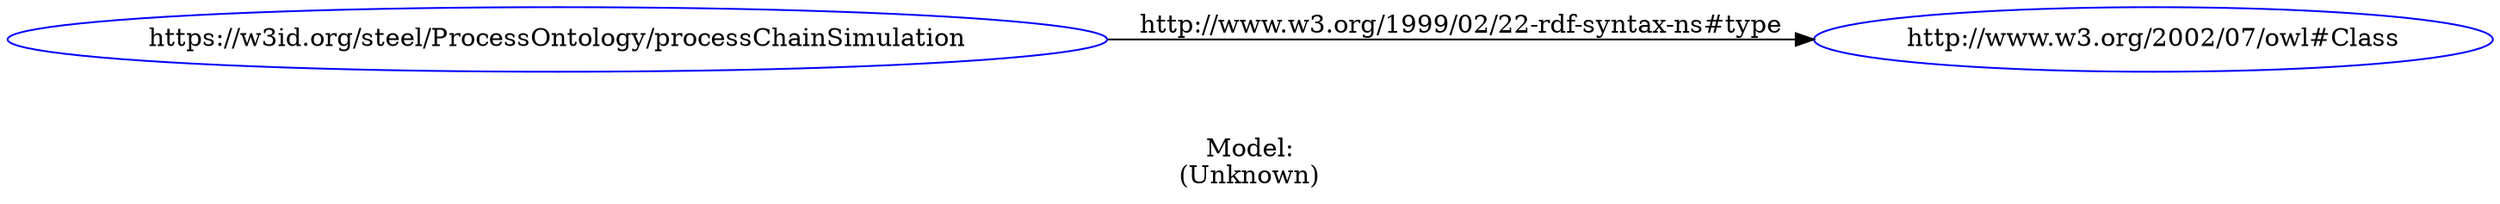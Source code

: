 digraph {
	rankdir = LR;
	charset="utf-8";

	"Rhttps://w3id.org/steel/ProcessOntology/processChainSimulation" -> "Rhttp://www.w3.org/2002/07/owl#Class" [ label="http://www.w3.org/1999/02/22-rdf-syntax-ns#type" ];

	// Resources
	"Rhttps://w3id.org/steel/ProcessOntology/processChainSimulation" [ label="https://w3id.org/steel/ProcessOntology/processChainSimulation", shape = ellipse, color = blue ];
	"Rhttp://www.w3.org/2002/07/owl#Class" [ label="http://www.w3.org/2002/07/owl#Class", shape = ellipse, color = blue ];

	// Anonymous nodes

	// Literals

	label="\n\nModel:\n(Unknown)";
}

